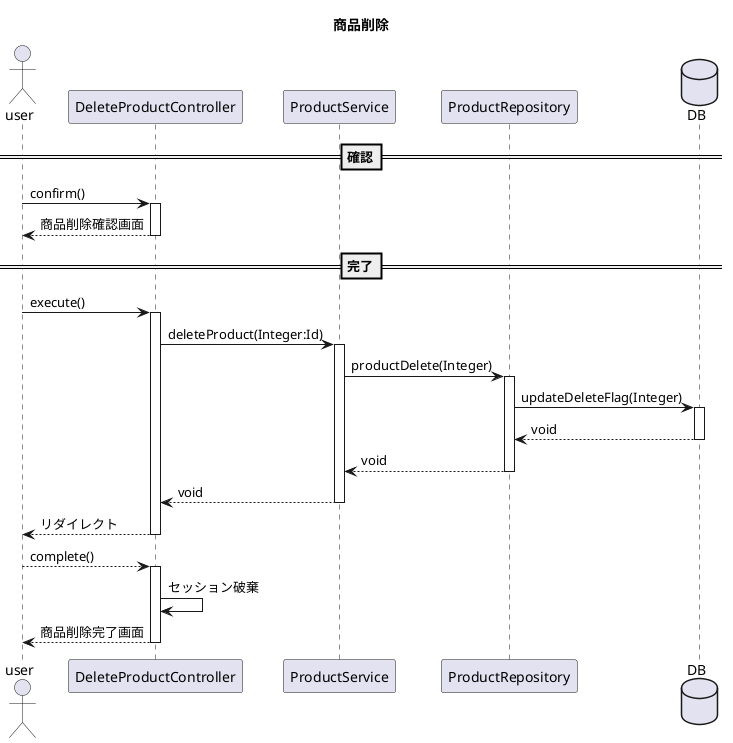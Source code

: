 @startuml
title 商品削除
actor user
participant DeleteProductController as Controller

participant ProductService as Service
participant ProductRepository as Repository
database DB

==確認==
user -> Controller++:confirm()
user <-- Controller--:商品削除確認画面
==完了==
user -> Controller++:execute()
Controller -> Service++:deleteProduct(Integer:Id)
Service -> Repository++:productDelete(Integer)
Repository -> DB++:updateDeleteFlag(Integer)
Repository <-- DB--:void
Service <-- Repository--:void
Controller <-- Service--:void
user <-- Controller--:リダイレクト
user --> Controller++:complete()
Controller -> Controller:セッション破棄
user <-- Controller--:商品削除完了画面

@enduml